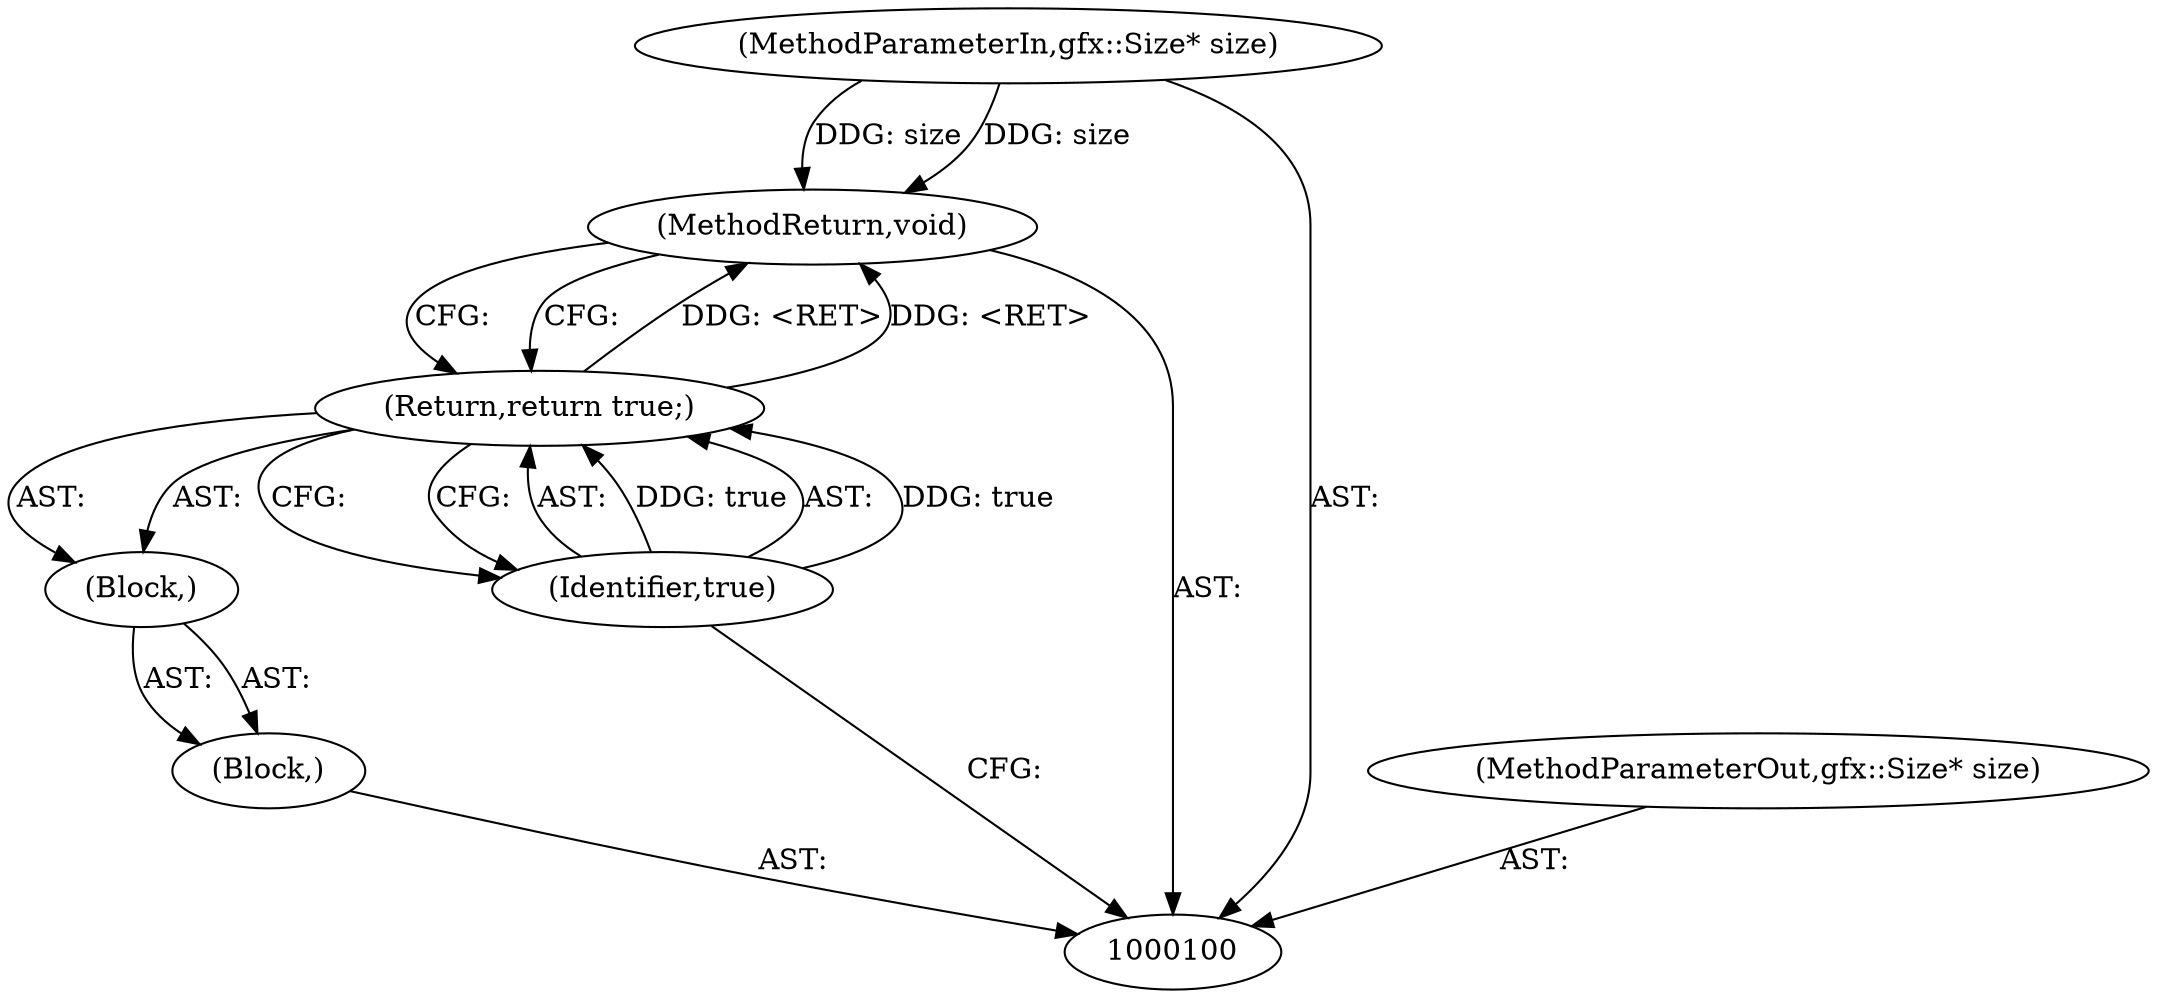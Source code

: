 digraph "0_Chrome_e755d9faf5c7d75a8ea290892cb1b5cc07c412ec" {
"1000106" [label="(MethodReturn,void)"];
"1000101" [label="(MethodParameterIn,gfx::Size* size)"];
"1000111" [label="(MethodParameterOut,gfx::Size* size)"];
"1000102" [label="(Block,)"];
"1000103" [label="(Block,)"];
"1000104" [label="(Return,return true;)"];
"1000105" [label="(Identifier,true)"];
"1000106" -> "1000100"  [label="AST: "];
"1000106" -> "1000104"  [label="CFG: "];
"1000101" -> "1000106"  [label="DDG: size"];
"1000104" -> "1000106"  [label="DDG: <RET>"];
"1000101" -> "1000100"  [label="AST: "];
"1000101" -> "1000106"  [label="DDG: size"];
"1000111" -> "1000100"  [label="AST: "];
"1000102" -> "1000100"  [label="AST: "];
"1000103" -> "1000102"  [label="AST: "];
"1000103" -> "1000102"  [label="AST: "];
"1000104" -> "1000103"  [label="AST: "];
"1000104" -> "1000103"  [label="AST: "];
"1000104" -> "1000105"  [label="CFG: "];
"1000105" -> "1000104"  [label="AST: "];
"1000106" -> "1000104"  [label="CFG: "];
"1000104" -> "1000106"  [label="DDG: <RET>"];
"1000105" -> "1000104"  [label="DDG: true"];
"1000105" -> "1000104"  [label="AST: "];
"1000105" -> "1000100"  [label="CFG: "];
"1000104" -> "1000105"  [label="CFG: "];
"1000105" -> "1000104"  [label="DDG: true"];
}
